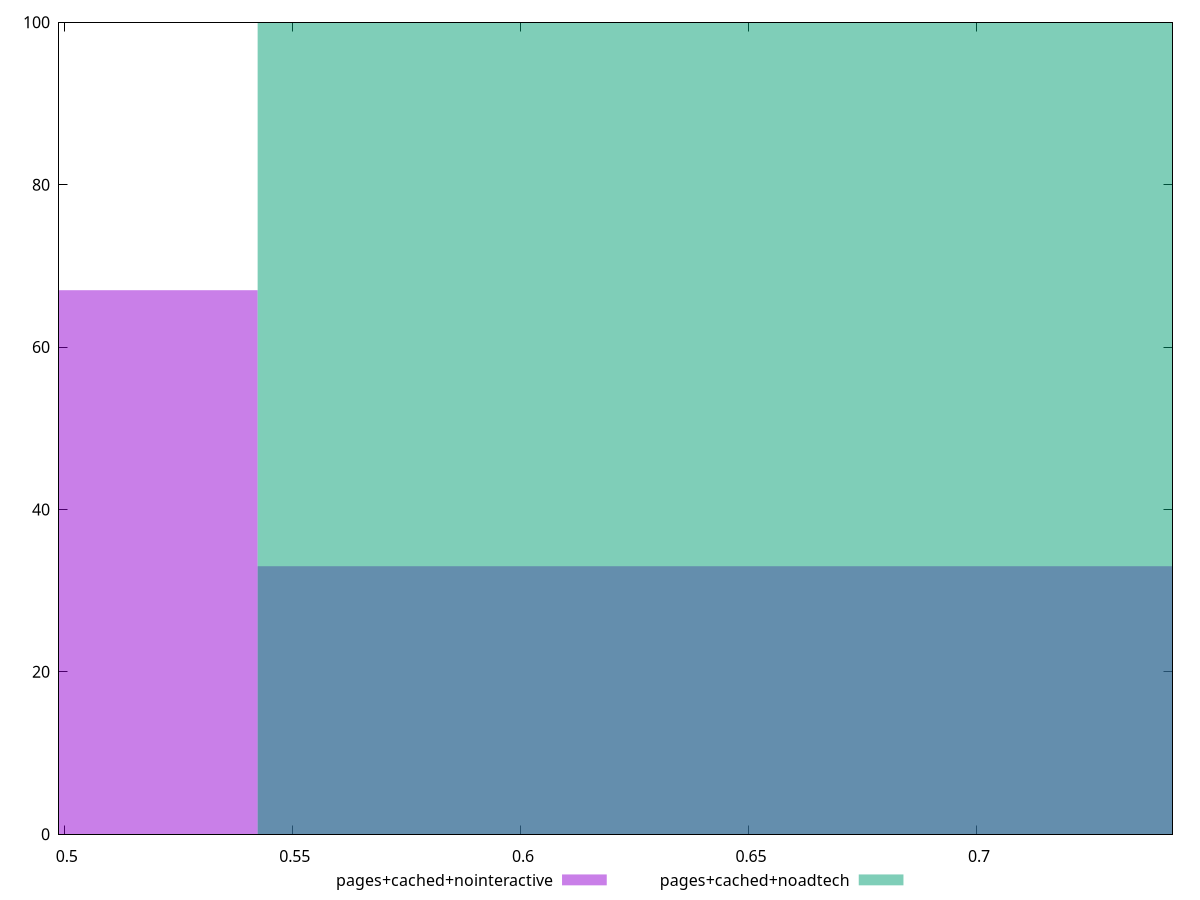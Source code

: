 reset

$pagesCachedNointeractive <<EOF
0.43381812677255815 67
0.6507271901588372 33
EOF

$pagesCachedNoadtech <<EOF
0.6507271901588372 100
EOF

set key outside below
set boxwidth 0.21690906338627908
set xrange [0.4987142483890919:0.7428927541618515]
set yrange [0:100]
set trange [0:100]
set style fill transparent solid 0.5 noborder
set terminal svg size 640, 500 enhanced background rgb 'white'
set output "report_00007_2020-12-11T15:55:29.892Z/meta/score/comparison/histogram/3_vs_4.svg"

plot $pagesCachedNointeractive title "pages+cached+nointeractive" with boxes, \
     $pagesCachedNoadtech title "pages+cached+noadtech" with boxes

reset
